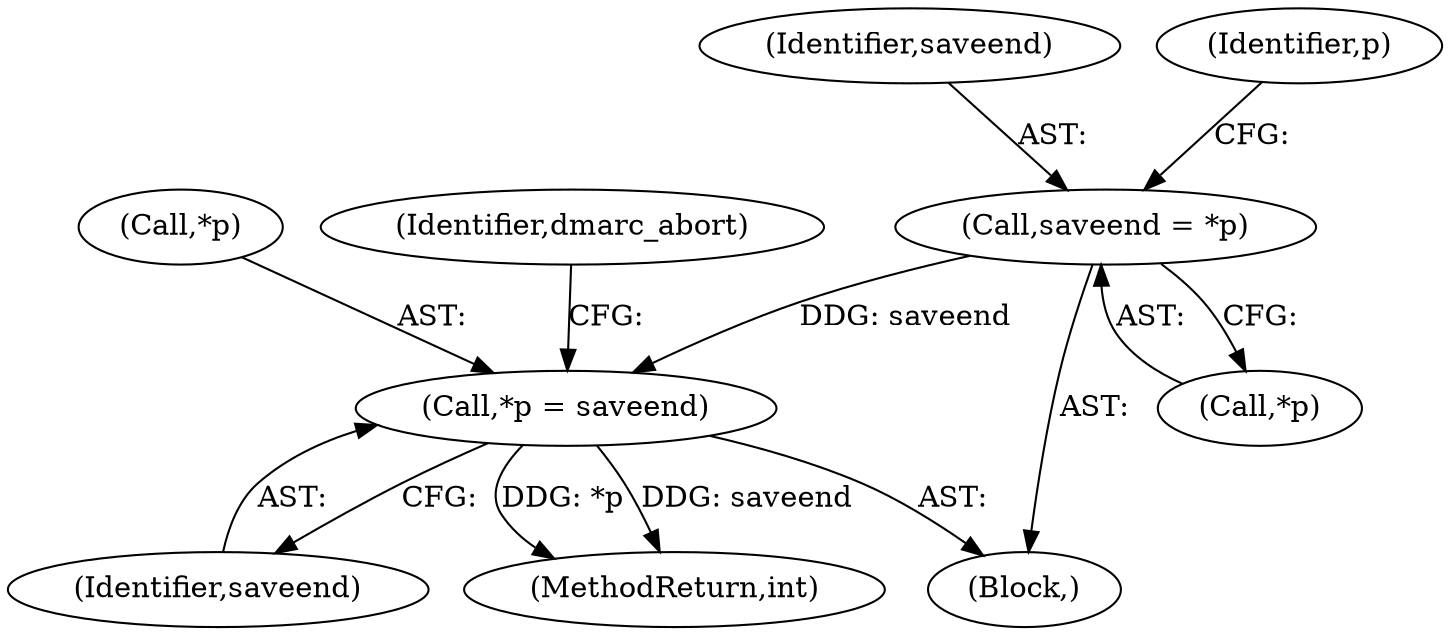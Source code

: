digraph "0_exim_5b7a7c051c9ab9ee7c924a611f90ef2be03e0ad0@pointer" {
"1000202" [label="(Call,*p = saveend)"];
"1000175" [label="(Call,saveend = *p)"];
"1000177" [label="(Call,*p)"];
"1000159" [label="(Block,)"];
"1000203" [label="(Call,*p)"];
"1000176" [label="(Identifier,saveend)"];
"1000205" [label="(Identifier,saveend)"];
"1000698" [label="(MethodReturn,int)"];
"1000207" [label="(Identifier,dmarc_abort)"];
"1000181" [label="(Identifier,p)"];
"1000175" [label="(Call,saveend = *p)"];
"1000202" [label="(Call,*p = saveend)"];
"1000202" -> "1000159"  [label="AST: "];
"1000202" -> "1000205"  [label="CFG: "];
"1000203" -> "1000202"  [label="AST: "];
"1000205" -> "1000202"  [label="AST: "];
"1000207" -> "1000202"  [label="CFG: "];
"1000202" -> "1000698"  [label="DDG: *p"];
"1000202" -> "1000698"  [label="DDG: saveend"];
"1000175" -> "1000202"  [label="DDG: saveend"];
"1000175" -> "1000159"  [label="AST: "];
"1000175" -> "1000177"  [label="CFG: "];
"1000176" -> "1000175"  [label="AST: "];
"1000177" -> "1000175"  [label="AST: "];
"1000181" -> "1000175"  [label="CFG: "];
}
